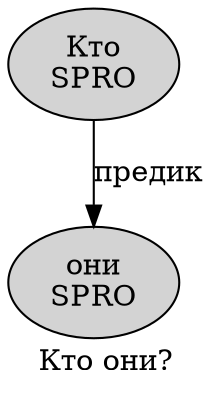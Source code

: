 digraph SENTENCE_2141 {
	graph [label="Кто они?"]
	node [style=filled]
		0 [label="Кто
SPRO" color="" fillcolor=lightgray penwidth=1 shape=ellipse]
		1 [label="они
SPRO" color="" fillcolor=lightgray penwidth=1 shape=ellipse]
			0 -> 1 [label="предик"]
}